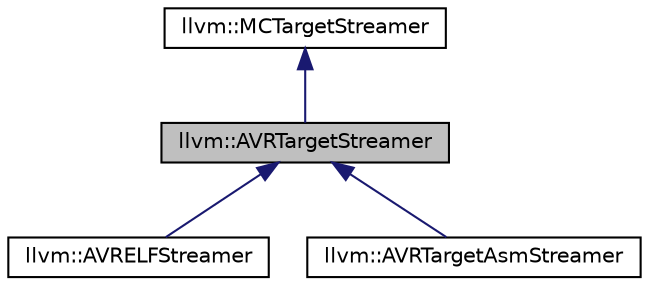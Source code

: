digraph "llvm::AVRTargetStreamer"
{
 // LATEX_PDF_SIZE
  bgcolor="transparent";
  edge [fontname="Helvetica",fontsize="10",labelfontname="Helvetica",labelfontsize="10"];
  node [fontname="Helvetica",fontsize="10",shape="box"];
  Node1 [label="llvm::AVRTargetStreamer",height=0.2,width=0.4,color="black", fillcolor="grey75", style="filled", fontcolor="black",tooltip="A generic AVR target output stream."];
  Node2 -> Node1 [dir="back",color="midnightblue",fontsize="10",style="solid",fontname="Helvetica"];
  Node2 [label="llvm::MCTargetStreamer",height=0.2,width=0.4,color="black",URL="$classllvm_1_1MCTargetStreamer.html",tooltip="Target specific streamer interface."];
  Node1 -> Node3 [dir="back",color="midnightblue",fontsize="10",style="solid",fontname="Helvetica"];
  Node3 [label="llvm::AVRELFStreamer",height=0.2,width=0.4,color="black",URL="$classllvm_1_1AVRELFStreamer.html",tooltip="A target streamer for an AVR ELF object file."];
  Node1 -> Node4 [dir="back",color="midnightblue",fontsize="10",style="solid",fontname="Helvetica"];
  Node4 [label="llvm::AVRTargetAsmStreamer",height=0.2,width=0.4,color="black",URL="$classllvm_1_1AVRTargetAsmStreamer.html",tooltip="A target streamer for textual AVR assembly code."];
}
